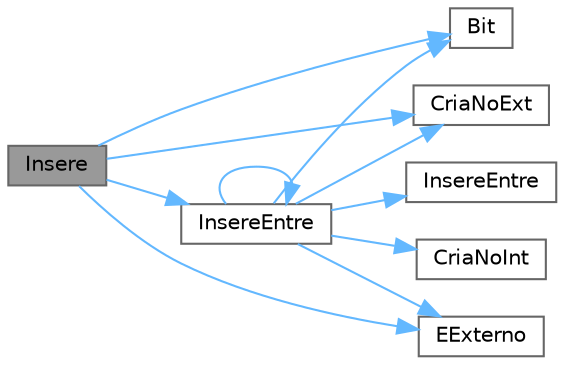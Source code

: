 digraph "Insere"
{
 // LATEX_PDF_SIZE
  bgcolor="transparent";
  edge [fontname=Helvetica,fontsize=10,labelfontname=Helvetica,labelfontsize=10];
  node [fontname=Helvetica,fontsize=10,shape=box,height=0.2,width=0.4];
  rankdir="LR";
  Node1 [id="Node000001",label="Insere",height=0.2,width=0.4,color="gray40", fillcolor="grey60", style="filled", fontcolor="black",tooltip=" "];
  Node1 -> Node2 [id="edge1_Node000001_Node000002",color="steelblue1",style="solid",tooltip=" "];
  Node2 [id="Node000002",label="Bit",height=0.2,width=0.4,color="grey40", fillcolor="white", style="filled",URL="$_patricia_tree_8c.html#a903e5905a120f96ae179463262725bef",tooltip=" "];
  Node1 -> Node3 [id="edge2_Node000001_Node000003",color="steelblue1",style="solid",tooltip=" "];
  Node3 [id="Node000003",label="CriaNoExt",height=0.2,width=0.4,color="grey40", fillcolor="white", style="filled",URL="$_patricia_tree_8c.html#a6616b3afaa405cd7db60d137e6ee86fe",tooltip=" "];
  Node1 -> Node4 [id="edge3_Node000001_Node000004",color="steelblue1",style="solid",tooltip=" "];
  Node4 [id="Node000004",label="EExterno",height=0.2,width=0.4,color="grey40", fillcolor="white", style="filled",URL="$_patricia_tree_8c.html#a01a6f028cc0abd863cb493e52ff5dfb5",tooltip=" "];
  Node1 -> Node5 [id="edge4_Node000001_Node000005",color="steelblue1",style="solid",tooltip=" "];
  Node5 [id="Node000005",label="InsereEntre",height=0.2,width=0.4,color="grey40", fillcolor="white", style="filled",URL="$_patricia_tree_8c.html#a1be0b8c4f2d399fa0d39ba9b674a9bad",tooltip=" "];
  Node5 -> Node2 [id="edge5_Node000005_Node000002",color="steelblue1",style="solid",tooltip=" "];
  Node5 -> Node3 [id="edge6_Node000005_Node000003",color="steelblue1",style="solid",tooltip=" "];
  Node5 -> Node6 [id="edge7_Node000005_Node000006",color="steelblue1",style="solid",tooltip=" "];
  Node6 [id="Node000006",label="CriaNoInt",height=0.2,width=0.4,color="grey40", fillcolor="white", style="filled",URL="$_patricia_tree_8c.html#afc2bc1c0f0afca06755c247999c1dd35",tooltip=" "];
  Node5 -> Node4 [id="edge8_Node000005_Node000004",color="steelblue1",style="solid",tooltip=" "];
  Node5 -> Node7 [id="edge9_Node000005_Node000007",color="steelblue1",style="solid",tooltip=" "];
  Node7 [id="Node000007",label="InsereEntre",height=0.2,width=0.4,color="grey40", fillcolor="white", style="filled",URL="$_patricia_8h.html#a8151fbe4c98867bdc02c27fbbf40068e",tooltip=" "];
  Node5 -> Node5 [id="edge10_Node000005_Node000005",color="steelblue1",style="solid",tooltip=" "];
}
